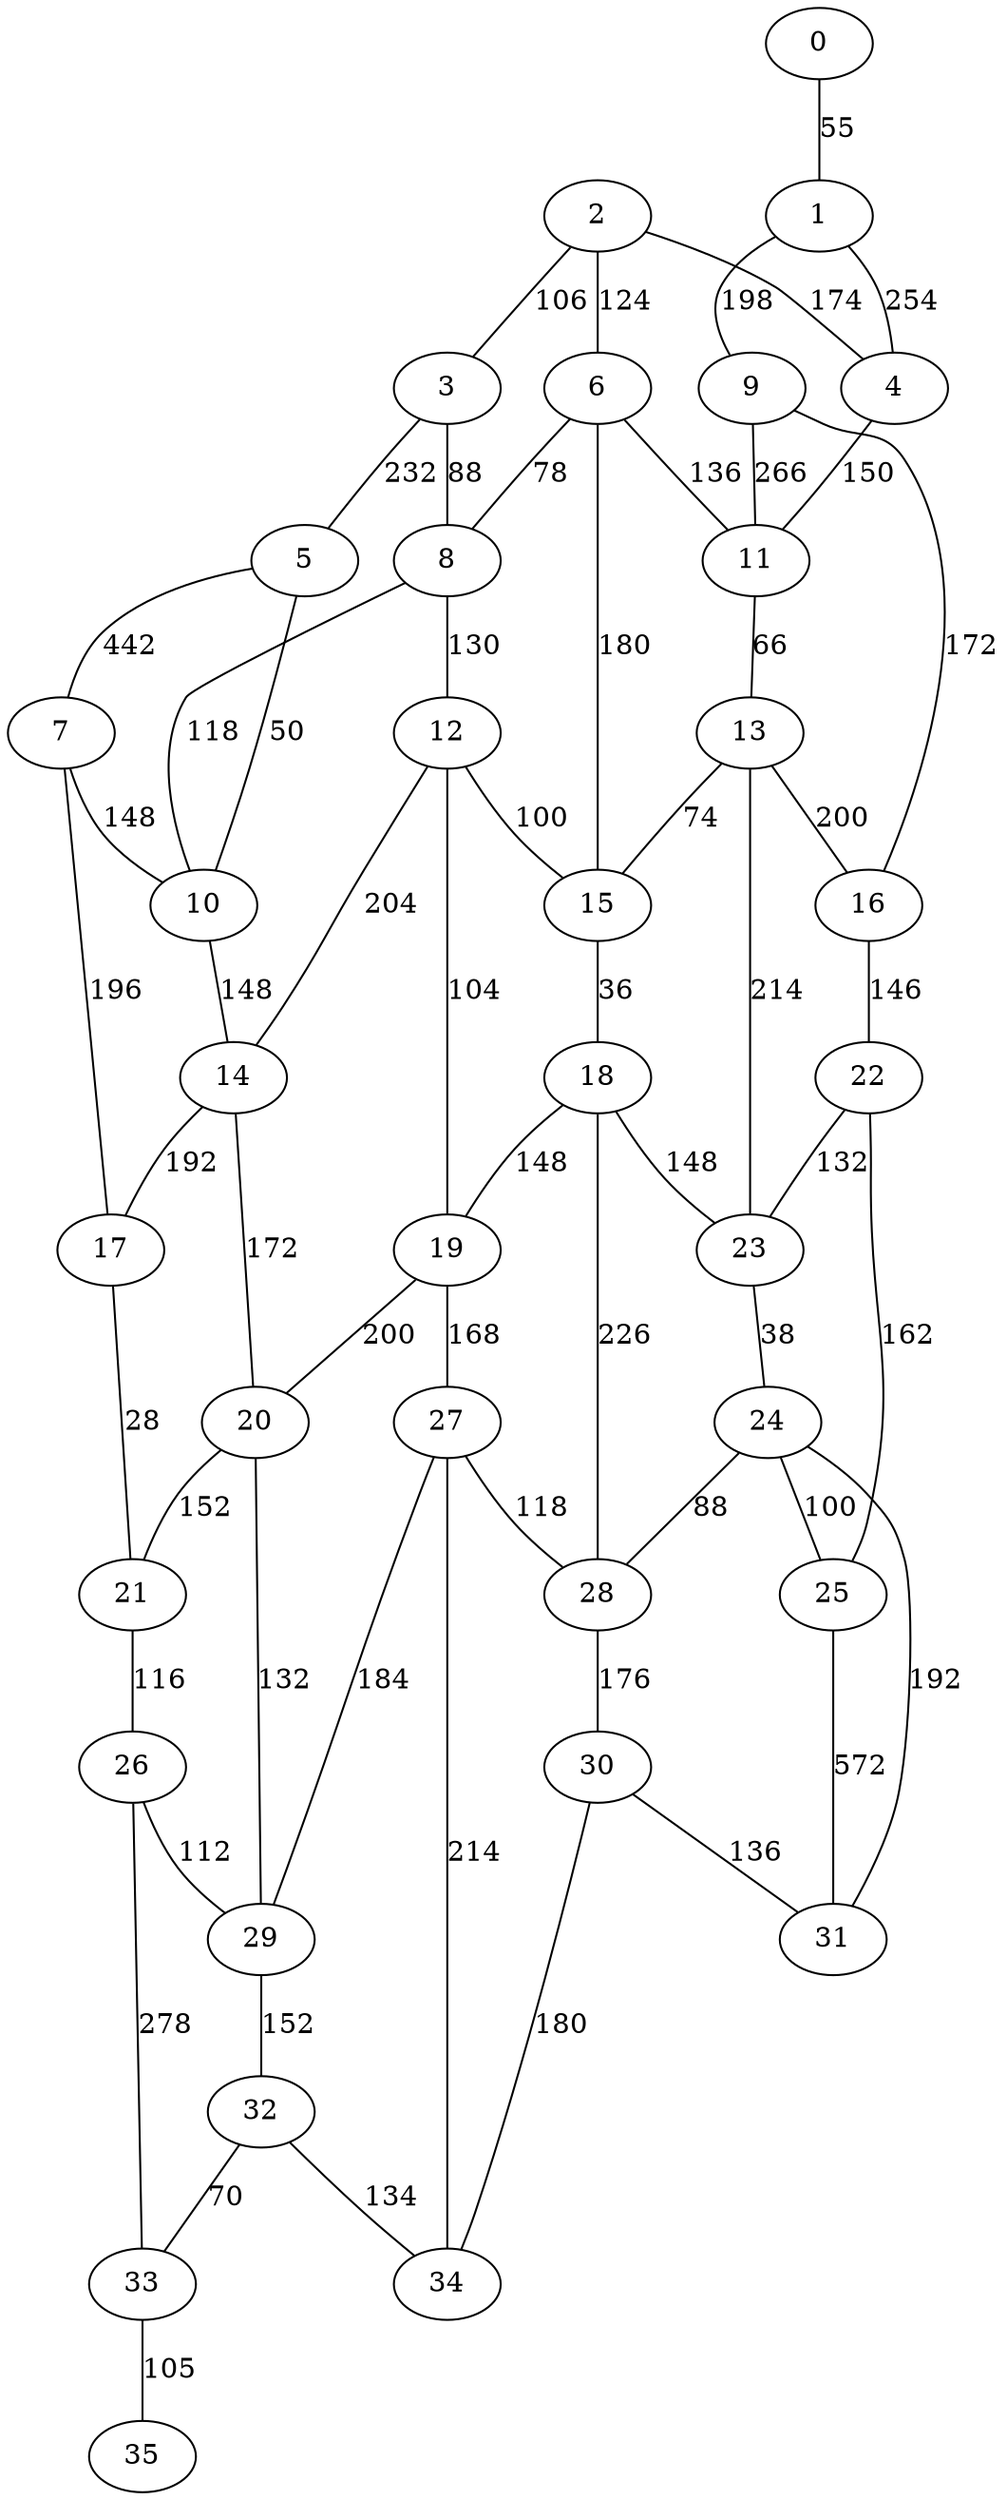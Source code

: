 graph {
0 -- 1 [label=55]
1 -- 9 [label=198]
1 -- 4 [label=254]
2 -- 6 [label=124]
2 -- 4 [label=174]
2 -- 3 [label=106]
3 -- 8 [label=88]
3 -- 5 [label=232]
4 -- 11 [label=150]
5 -- 10 [label=50]
5 -- 7 [label=442]
6 -- 15 [label=180]
6 -- 11 [label=136]
6 -- 8 [label=78]
7 -- 17 [label=196]
7 -- 10 [label=148]
8 -- 12 [label=130]
8 -- 10 [label=118]
9 -- 16 [label=172]
9 -- 11 [label=266]
10 -- 14 [label=148]
11 -- 13 [label=66]
12 -- 19 [label=104]
12 -- 15 [label=100]
12 -- 14 [label=204]
13 -- 23 [label=214]
13 -- 16 [label=200]
13 -- 15 [label=74]
14 -- 20 [label=172]
14 -- 17 [label=192]
15 -- 18 [label=36]
16 -- 22 [label=146]
17 -- 21 [label=28]
18 -- 28 [label=226]
18 -- 23 [label=148]
18 -- 19 [label=148]
19 -- 27 [label=168]
19 -- 20 [label=200]
20 -- 29 [label=132]
20 -- 21 [label=152]
21 -- 26 [label=116]
22 -- 25 [label=162]
22 -- 23 [label=132]
23 -- 24 [label=38]
24 -- 31 [label=192]
24 -- 25 [label=100]
24 -- 28 [label=88]
25 -- 31 [label=572]
26 -- 33 [label=278]
26 -- 29 [label=112]
27 -- 34 [label=214]
27 -- 28 [label=118]
27 -- 29 [label=184]
28 -- 30 [label=176]
29 -- 32 [label=152]
30 -- 31 [label=136]
30 -- 34 [label=180]
32 -- 34 [label=134]
32 -- 33 [label=70]
33 -- 35 [label=105]
}